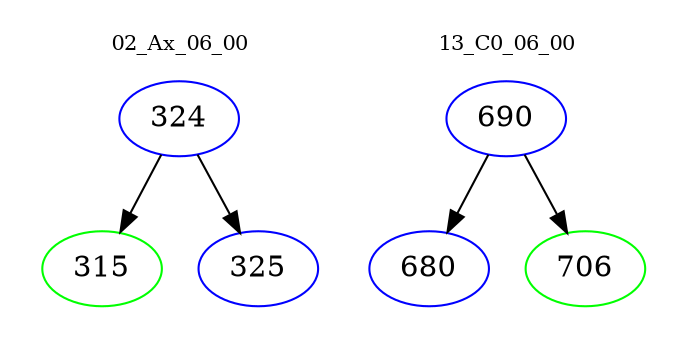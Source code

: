 digraph{
subgraph cluster_0 {
color = white
label = "02_Ax_06_00";
fontsize=10;
T0_324 [label="324", color="blue"]
T0_324 -> T0_315 [color="black"]
T0_315 [label="315", color="green"]
T0_324 -> T0_325 [color="black"]
T0_325 [label="325", color="blue"]
}
subgraph cluster_1 {
color = white
label = "13_C0_06_00";
fontsize=10;
T1_690 [label="690", color="blue"]
T1_690 -> T1_680 [color="black"]
T1_680 [label="680", color="blue"]
T1_690 -> T1_706 [color="black"]
T1_706 [label="706", color="green"]
}
}
